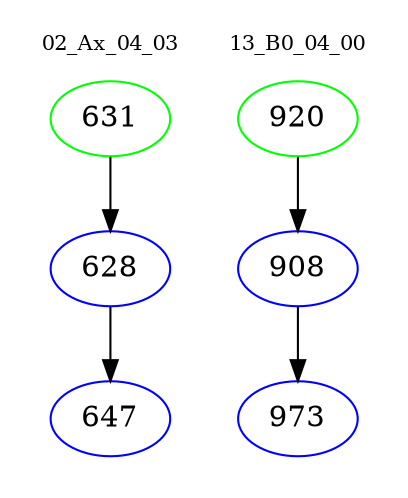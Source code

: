 digraph{
subgraph cluster_0 {
color = white
label = "02_Ax_04_03";
fontsize=10;
T0_631 [label="631", color="green"]
T0_631 -> T0_628 [color="black"]
T0_628 [label="628", color="blue"]
T0_628 -> T0_647 [color="black"]
T0_647 [label="647", color="blue"]
}
subgraph cluster_1 {
color = white
label = "13_B0_04_00";
fontsize=10;
T1_920 [label="920", color="green"]
T1_920 -> T1_908 [color="black"]
T1_908 [label="908", color="blue"]
T1_908 -> T1_973 [color="black"]
T1_973 [label="973", color="blue"]
}
}
